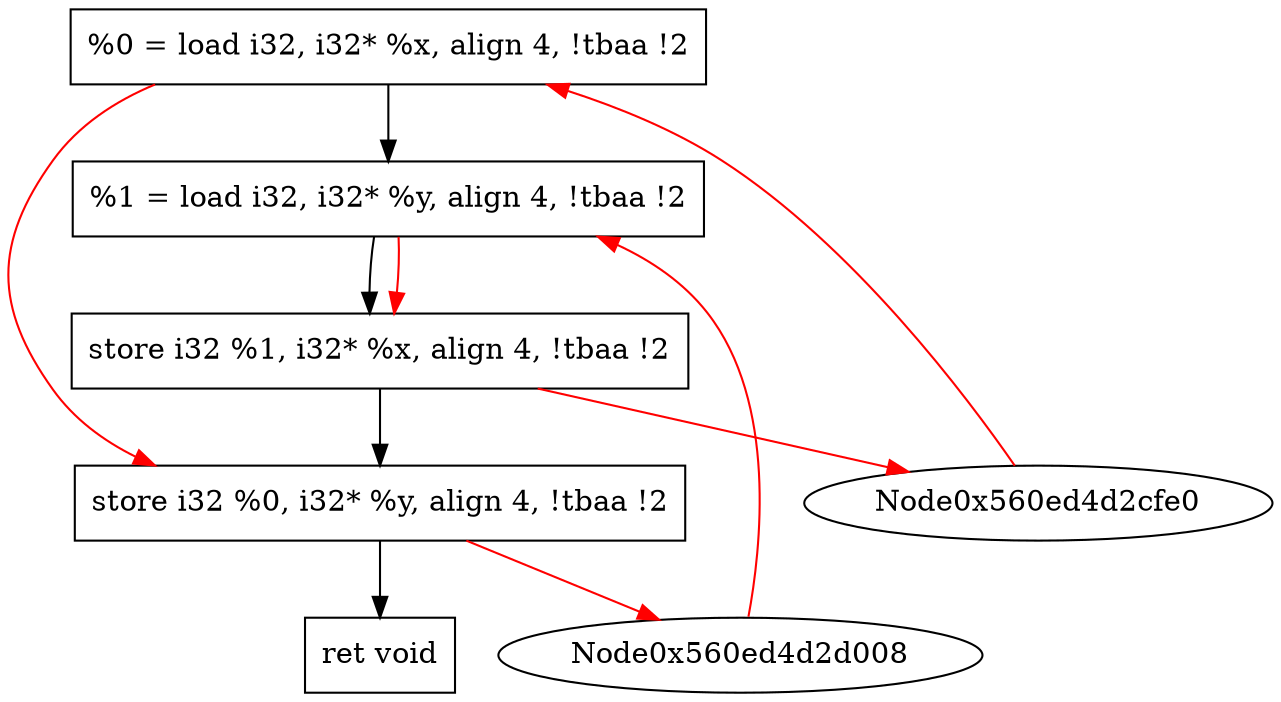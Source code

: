 digraph "CDFG for'func' function" {
	Node0x560ed4d2d1c8[shape=record, label="  %0 = load i32, i32* %x, align 4, !tbaa !2"];
	Node0x560ed4d2e0d8[shape=record, label="  %1 = load i32, i32* %y, align 4, !tbaa !2"];
	Node0x560ed4d2e780[shape=record, label="  store i32 %1, i32* %x, align 4, !tbaa !2"];
	Node0x560ed4d2e800[shape=record, label="  store i32 %0, i32* %y, align 4, !tbaa !2"];
	Node0x560ed4d2e850[shape=record, label="  ret void"];
	Node0x560ed4d2d1c8 -> Node0x560ed4d2e0d8
	Node0x560ed4d2e0d8 -> Node0x560ed4d2e780
	Node0x560ed4d2e780 -> Node0x560ed4d2e800
	Node0x560ed4d2e800 -> Node0x560ed4d2e850
edge [color=red]
	Node0x560ed4d2cfe0 -> Node0x560ed4d2d1c8
	Node0x560ed4d2d008 -> Node0x560ed4d2e0d8
	Node0x560ed4d2e0d8 -> Node0x560ed4d2e780
	Node0x560ed4d2e780 -> Node0x560ed4d2cfe0
	Node0x560ed4d2d1c8 -> Node0x560ed4d2e800
	Node0x560ed4d2e800 -> Node0x560ed4d2d008
}
